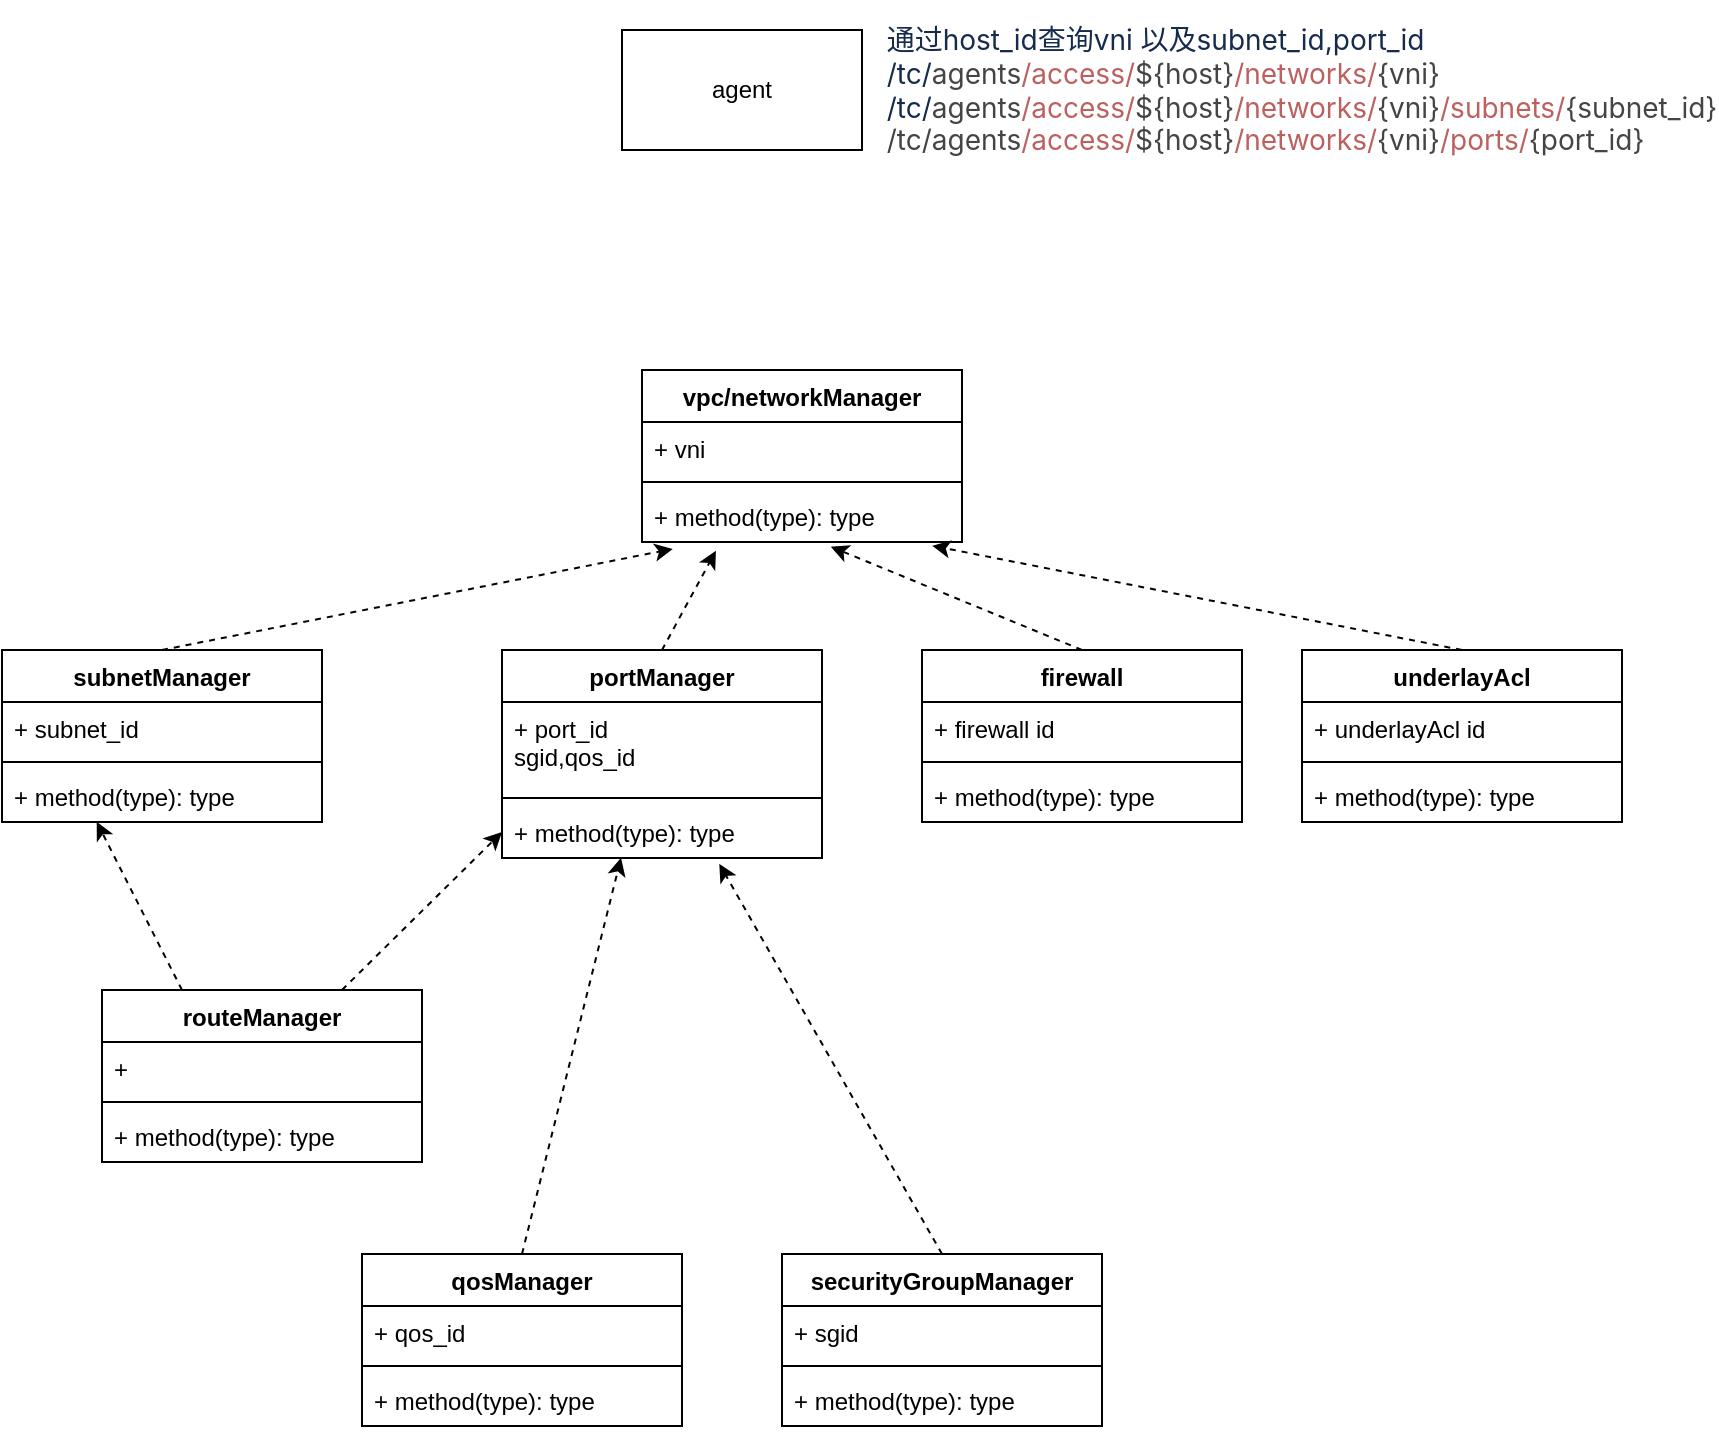 <mxfile version="22.1.15" type="github">
  <diagram name="第 1 页" id="Pc2Y3xLQnUcVP0rlBtkb">
    <mxGraphModel dx="1102" dy="653" grid="1" gridSize="10" guides="1" tooltips="1" connect="1" arrows="1" fold="1" page="1" pageScale="1" pageWidth="827" pageHeight="1169" math="0" shadow="0">
      <root>
        <mxCell id="0" />
        <mxCell id="1" parent="0" />
        <mxCell id="l93nlvmvGtReNhgtbC6s-1" value="agent" style="rounded=0;whiteSpace=wrap;html=1;" vertex="1" parent="1">
          <mxGeometry x="310" y="20" width="120" height="60" as="geometry" />
        </mxCell>
        <mxCell id="l93nlvmvGtReNhgtbC6s-2" value="&lt;p style=&quot;margin: 0px; padding: 0px; color: rgb(23, 43, 77); font-family: -apple-system, BlinkMacSystemFont, &amp;quot;Segoe UI&amp;quot;, Roboto, Oxygen, Ubuntu, &amp;quot;Fira Sans&amp;quot;, &amp;quot;Droid Sans&amp;quot;, &amp;quot;Helvetica Neue&amp;quot;, sans-serif; font-size: 14px; text-align: left; background-color: rgb(255, 255, 255);&quot;&gt;通过host_id查询vni 以及subnet_id,port_id&lt;/p&gt;&lt;p style=&quot;margin: 0px; padding: 0px; color: rgb(23, 43, 77); font-family: -apple-system, BlinkMacSystemFont, &amp;quot;Segoe UI&amp;quot;, Roboto, Oxygen, Ubuntu, &amp;quot;Fira Sans&amp;quot;, &amp;quot;Droid Sans&amp;quot;, &amp;quot;Helvetica Neue&amp;quot;, sans-serif; font-size: 14px; text-align: left; background-color: rgb(255, 255, 255);&quot;&gt;/tc/&lt;span style=&quot;color: rgb(68, 68, 68);&quot;&gt;agents&lt;/span&gt;&lt;span style=&quot;color: rgb(188, 96, 96);&quot; class=&quot;hljs-regexp&quot;&gt;/access/&lt;/span&gt;&lt;span style=&quot;color: rgb(68, 68, 68);&quot;&gt;${host}&lt;/span&gt;&lt;span style=&quot;color: rgb(188, 96, 96);&quot; class=&quot;hljs-regexp&quot;&gt;/networks/&lt;/span&gt;&lt;span style=&quot;color: rgb(68, 68, 68);&quot;&gt;{vni}&lt;/span&gt;&lt;/p&gt;&lt;p style=&quot;margin: 0px; padding: 0px; color: rgb(23, 43, 77); font-family: -apple-system, BlinkMacSystemFont, &amp;quot;Segoe UI&amp;quot;, Roboto, Oxygen, Ubuntu, &amp;quot;Fira Sans&amp;quot;, &amp;quot;Droid Sans&amp;quot;, &amp;quot;Helvetica Neue&amp;quot;, sans-serif; font-size: 14px; text-align: left; background-color: rgb(255, 255, 255);&quot;&gt;/tc/&lt;span style=&quot;border-color: var(--border-color); color: rgb(68, 68, 68);&quot;&gt;agents&lt;/span&gt;&lt;span style=&quot;border-color: var(--border-color); color: rgb(188, 96, 96);&quot; class=&quot;hljs-regexp&quot;&gt;/access/&lt;/span&gt;&lt;span style=&quot;border-color: var(--border-color); color: rgb(68, 68, 68);&quot;&gt;${host}&lt;/span&gt;&lt;span style=&quot;border-color: var(--border-color); color: rgb(188, 96, 96);&quot; class=&quot;hljs-regexp&quot;&gt;/networks/&lt;/span&gt;&lt;span style=&quot;border-color: var(--border-color); color: rgb(68, 68, 68);&quot;&gt;{vni}&lt;/span&gt;&lt;span style=&quot;border-color: var(--border-color); color: rgb(188, 96, 96);&quot; class=&quot;hljs-regexp&quot;&gt;/subnets/&lt;/span&gt;&lt;span style=&quot;border-color: var(--border-color); color: rgb(68, 68, 68);&quot;&gt;{subnet_id}&lt;/span&gt;&lt;span style=&quot;color: rgb(68, 68, 68);&quot;&gt;&lt;br&gt;&lt;/span&gt;&lt;/p&gt;&lt;p style=&quot;margin: 0px; padding: 0px; color: rgb(23, 43, 77); font-family: -apple-system, BlinkMacSystemFont, &amp;quot;Segoe UI&amp;quot;, Roboto, Oxygen, Ubuntu, &amp;quot;Fira Sans&amp;quot;, &amp;quot;Droid Sans&amp;quot;, &amp;quot;Helvetica Neue&amp;quot;, sans-serif; font-size: 14px; text-align: left; background-color: rgb(255, 255, 255);&quot;&gt;&lt;span style=&quot;border-color: var(--border-color); color: rgb(68, 68, 68);&quot;&gt;/tc/&lt;span style=&quot;border-color: var(--border-color);&quot;&gt;agents&lt;/span&gt;&lt;span style=&quot;border-color: var(--border-color); color: rgb(188, 96, 96);&quot; class=&quot;hljs-regexp&quot;&gt;/access/&lt;/span&gt;&lt;span style=&quot;border-color: var(--border-color);&quot;&gt;${host}&lt;/span&gt;&lt;span style=&quot;border-color: var(--border-color); color: rgb(188, 96, 96);&quot; class=&quot;hljs-regexp&quot;&gt;/networks/&lt;/span&gt;&lt;span style=&quot;border-color: var(--border-color);&quot;&gt;{vni}&lt;/span&gt;&lt;span style=&quot;border-color: var(--border-color); color: rgb(188, 96, 96);&quot; class=&quot;hljs-regexp&quot;&gt;/ports/&lt;/span&gt;&lt;span style=&quot;border-color: var(--border-color);&quot;&gt;{port_id}&lt;/span&gt;&lt;/span&gt;&lt;/p&gt;" style="text;html=1;strokeColor=none;fillColor=none;align=center;verticalAlign=middle;whiteSpace=wrap;rounded=0;" vertex="1" parent="1">
          <mxGeometry x="450" y="5" width="400" height="90" as="geometry" />
        </mxCell>
        <mxCell id="l93nlvmvGtReNhgtbC6s-5" value="" style="endArrow=classic;html=1;rounded=0;entryX=0.096;entryY=1.133;entryDx=0;entryDy=0;entryPerimeter=0;dashed=1;exitX=0.5;exitY=0;exitDx=0;exitDy=0;" edge="1" parent="1" source="l93nlvmvGtReNhgtbC6s-17" target="l93nlvmvGtReNhgtbC6s-16">
          <mxGeometry width="50" height="50" relative="1" as="geometry">
            <mxPoint x="60" y="330" as="sourcePoint" />
            <mxPoint x="142.68" y="270.24" as="targetPoint" />
          </mxGeometry>
        </mxCell>
        <mxCell id="l93nlvmvGtReNhgtbC6s-13" value="vpc/networkManager" style="swimlane;fontStyle=1;align=center;verticalAlign=top;childLayout=stackLayout;horizontal=1;startSize=26;horizontalStack=0;resizeParent=1;resizeParentMax=0;resizeLast=0;collapsible=1;marginBottom=0;whiteSpace=wrap;html=1;" vertex="1" parent="1">
          <mxGeometry x="320" y="190" width="160" height="86" as="geometry" />
        </mxCell>
        <mxCell id="l93nlvmvGtReNhgtbC6s-14" value="+ vni" style="text;strokeColor=none;fillColor=none;align=left;verticalAlign=top;spacingLeft=4;spacingRight=4;overflow=hidden;rotatable=0;points=[[0,0.5],[1,0.5]];portConstraint=eastwest;whiteSpace=wrap;html=1;" vertex="1" parent="l93nlvmvGtReNhgtbC6s-13">
          <mxGeometry y="26" width="160" height="26" as="geometry" />
        </mxCell>
        <mxCell id="l93nlvmvGtReNhgtbC6s-15" value="" style="line;strokeWidth=1;fillColor=none;align=left;verticalAlign=middle;spacingTop=-1;spacingLeft=3;spacingRight=3;rotatable=0;labelPosition=right;points=[];portConstraint=eastwest;strokeColor=inherit;" vertex="1" parent="l93nlvmvGtReNhgtbC6s-13">
          <mxGeometry y="52" width="160" height="8" as="geometry" />
        </mxCell>
        <mxCell id="l93nlvmvGtReNhgtbC6s-16" value="+ method(type): type" style="text;strokeColor=none;fillColor=none;align=left;verticalAlign=top;spacingLeft=4;spacingRight=4;overflow=hidden;rotatable=0;points=[[0,0.5],[1,0.5]];portConstraint=eastwest;whiteSpace=wrap;html=1;" vertex="1" parent="l93nlvmvGtReNhgtbC6s-13">
          <mxGeometry y="60" width="160" height="26" as="geometry" />
        </mxCell>
        <mxCell id="l93nlvmvGtReNhgtbC6s-17" value="subnetManager" style="swimlane;fontStyle=1;align=center;verticalAlign=top;childLayout=stackLayout;horizontal=1;startSize=26;horizontalStack=0;resizeParent=1;resizeParentMax=0;resizeLast=0;collapsible=1;marginBottom=0;whiteSpace=wrap;html=1;" vertex="1" parent="1">
          <mxGeometry y="330" width="160" height="86" as="geometry" />
        </mxCell>
        <mxCell id="l93nlvmvGtReNhgtbC6s-18" value="+ subnet_id" style="text;strokeColor=none;fillColor=none;align=left;verticalAlign=top;spacingLeft=4;spacingRight=4;overflow=hidden;rotatable=0;points=[[0,0.5],[1,0.5]];portConstraint=eastwest;whiteSpace=wrap;html=1;" vertex="1" parent="l93nlvmvGtReNhgtbC6s-17">
          <mxGeometry y="26" width="160" height="26" as="geometry" />
        </mxCell>
        <mxCell id="l93nlvmvGtReNhgtbC6s-19" value="" style="line;strokeWidth=1;fillColor=none;align=left;verticalAlign=middle;spacingTop=-1;spacingLeft=3;spacingRight=3;rotatable=0;labelPosition=right;points=[];portConstraint=eastwest;strokeColor=inherit;" vertex="1" parent="l93nlvmvGtReNhgtbC6s-17">
          <mxGeometry y="52" width="160" height="8" as="geometry" />
        </mxCell>
        <mxCell id="l93nlvmvGtReNhgtbC6s-20" value="+ method(type): type" style="text;strokeColor=none;fillColor=none;align=left;verticalAlign=top;spacingLeft=4;spacingRight=4;overflow=hidden;rotatable=0;points=[[0,0.5],[1,0.5]];portConstraint=eastwest;whiteSpace=wrap;html=1;" vertex="1" parent="l93nlvmvGtReNhgtbC6s-17">
          <mxGeometry y="60" width="160" height="26" as="geometry" />
        </mxCell>
        <mxCell id="l93nlvmvGtReNhgtbC6s-22" value="portManager" style="swimlane;fontStyle=1;align=center;verticalAlign=top;childLayout=stackLayout;horizontal=1;startSize=26;horizontalStack=0;resizeParent=1;resizeParentMax=0;resizeLast=0;collapsible=1;marginBottom=0;whiteSpace=wrap;html=1;" vertex="1" parent="1">
          <mxGeometry x="250" y="330" width="160" height="104" as="geometry" />
        </mxCell>
        <mxCell id="l93nlvmvGtReNhgtbC6s-23" value="+ port_id&lt;br&gt;sgid,qos_id" style="text;strokeColor=none;fillColor=none;align=left;verticalAlign=top;spacingLeft=4;spacingRight=4;overflow=hidden;rotatable=0;points=[[0,0.5],[1,0.5]];portConstraint=eastwest;whiteSpace=wrap;html=1;" vertex="1" parent="l93nlvmvGtReNhgtbC6s-22">
          <mxGeometry y="26" width="160" height="44" as="geometry" />
        </mxCell>
        <mxCell id="l93nlvmvGtReNhgtbC6s-24" value="" style="line;strokeWidth=1;fillColor=none;align=left;verticalAlign=middle;spacingTop=-1;spacingLeft=3;spacingRight=3;rotatable=0;labelPosition=right;points=[];portConstraint=eastwest;strokeColor=inherit;" vertex="1" parent="l93nlvmvGtReNhgtbC6s-22">
          <mxGeometry y="70" width="160" height="8" as="geometry" />
        </mxCell>
        <mxCell id="l93nlvmvGtReNhgtbC6s-25" value="+ method(type): type" style="text;strokeColor=none;fillColor=none;align=left;verticalAlign=top;spacingLeft=4;spacingRight=4;overflow=hidden;rotatable=0;points=[[0,0.5],[1,0.5]];portConstraint=eastwest;whiteSpace=wrap;html=1;" vertex="1" parent="l93nlvmvGtReNhgtbC6s-22">
          <mxGeometry y="78" width="160" height="26" as="geometry" />
        </mxCell>
        <mxCell id="l93nlvmvGtReNhgtbC6s-26" value="" style="endArrow=classic;html=1;rounded=0;entryX=0.231;entryY=1.168;entryDx=0;entryDy=0;entryPerimeter=0;dashed=1;exitX=0.5;exitY=0;exitDx=0;exitDy=0;" edge="1" parent="1" source="l93nlvmvGtReNhgtbC6s-22" target="l93nlvmvGtReNhgtbC6s-16">
          <mxGeometry width="50" height="50" relative="1" as="geometry">
            <mxPoint x="70" y="340" as="sourcePoint" />
            <mxPoint x="152.68" y="280.24" as="targetPoint" />
          </mxGeometry>
        </mxCell>
        <mxCell id="l93nlvmvGtReNhgtbC6s-27" value="qosManager" style="swimlane;fontStyle=1;align=center;verticalAlign=top;childLayout=stackLayout;horizontal=1;startSize=26;horizontalStack=0;resizeParent=1;resizeParentMax=0;resizeLast=0;collapsible=1;marginBottom=0;whiteSpace=wrap;html=1;" vertex="1" parent="1">
          <mxGeometry x="180" y="632" width="160" height="86" as="geometry" />
        </mxCell>
        <mxCell id="l93nlvmvGtReNhgtbC6s-28" value="+ qos_id" style="text;strokeColor=none;fillColor=none;align=left;verticalAlign=top;spacingLeft=4;spacingRight=4;overflow=hidden;rotatable=0;points=[[0,0.5],[1,0.5]];portConstraint=eastwest;whiteSpace=wrap;html=1;" vertex="1" parent="l93nlvmvGtReNhgtbC6s-27">
          <mxGeometry y="26" width="160" height="26" as="geometry" />
        </mxCell>
        <mxCell id="l93nlvmvGtReNhgtbC6s-29" value="" style="line;strokeWidth=1;fillColor=none;align=left;verticalAlign=middle;spacingTop=-1;spacingLeft=3;spacingRight=3;rotatable=0;labelPosition=right;points=[];portConstraint=eastwest;strokeColor=inherit;" vertex="1" parent="l93nlvmvGtReNhgtbC6s-27">
          <mxGeometry y="52" width="160" height="8" as="geometry" />
        </mxCell>
        <mxCell id="l93nlvmvGtReNhgtbC6s-30" value="+ method(type): type" style="text;strokeColor=none;fillColor=none;align=left;verticalAlign=top;spacingLeft=4;spacingRight=4;overflow=hidden;rotatable=0;points=[[0,0.5],[1,0.5]];portConstraint=eastwest;whiteSpace=wrap;html=1;" vertex="1" parent="l93nlvmvGtReNhgtbC6s-27">
          <mxGeometry y="60" width="160" height="26" as="geometry" />
        </mxCell>
        <mxCell id="l93nlvmvGtReNhgtbC6s-31" value="" style="endArrow=classic;html=1;rounded=0;dashed=1;exitX=0.5;exitY=0;exitDx=0;exitDy=0;entryX=0.372;entryY=0.996;entryDx=0;entryDy=0;entryPerimeter=0;" edge="1" parent="1" source="l93nlvmvGtReNhgtbC6s-27" target="l93nlvmvGtReNhgtbC6s-25">
          <mxGeometry width="50" height="50" relative="1" as="geometry">
            <mxPoint x="70" y="470" as="sourcePoint" />
            <mxPoint x="320" y="420" as="targetPoint" />
          </mxGeometry>
        </mxCell>
        <mxCell id="l93nlvmvGtReNhgtbC6s-32" value="securityGroupManager" style="swimlane;fontStyle=1;align=center;verticalAlign=top;childLayout=stackLayout;horizontal=1;startSize=26;horizontalStack=0;resizeParent=1;resizeParentMax=0;resizeLast=0;collapsible=1;marginBottom=0;whiteSpace=wrap;html=1;" vertex="1" parent="1">
          <mxGeometry x="390" y="632" width="160" height="86" as="geometry" />
        </mxCell>
        <mxCell id="l93nlvmvGtReNhgtbC6s-33" value="+ sgid" style="text;strokeColor=none;fillColor=none;align=left;verticalAlign=top;spacingLeft=4;spacingRight=4;overflow=hidden;rotatable=0;points=[[0,0.5],[1,0.5]];portConstraint=eastwest;whiteSpace=wrap;html=1;" vertex="1" parent="l93nlvmvGtReNhgtbC6s-32">
          <mxGeometry y="26" width="160" height="26" as="geometry" />
        </mxCell>
        <mxCell id="l93nlvmvGtReNhgtbC6s-34" value="" style="line;strokeWidth=1;fillColor=none;align=left;verticalAlign=middle;spacingTop=-1;spacingLeft=3;spacingRight=3;rotatable=0;labelPosition=right;points=[];portConstraint=eastwest;strokeColor=inherit;" vertex="1" parent="l93nlvmvGtReNhgtbC6s-32">
          <mxGeometry y="52" width="160" height="8" as="geometry" />
        </mxCell>
        <mxCell id="l93nlvmvGtReNhgtbC6s-35" value="+ method(type): type" style="text;strokeColor=none;fillColor=none;align=left;verticalAlign=top;spacingLeft=4;spacingRight=4;overflow=hidden;rotatable=0;points=[[0,0.5],[1,0.5]];portConstraint=eastwest;whiteSpace=wrap;html=1;" vertex="1" parent="l93nlvmvGtReNhgtbC6s-32">
          <mxGeometry y="60" width="160" height="26" as="geometry" />
        </mxCell>
        <mxCell id="l93nlvmvGtReNhgtbC6s-36" value="" style="endArrow=classic;html=1;rounded=0;dashed=1;exitX=0.5;exitY=0;exitDx=0;exitDy=0;entryX=0.679;entryY=1.112;entryDx=0;entryDy=0;entryPerimeter=0;" edge="1" parent="1" source="l93nlvmvGtReNhgtbC6s-32" target="l93nlvmvGtReNhgtbC6s-25">
          <mxGeometry width="50" height="50" relative="1" as="geometry">
            <mxPoint x="240" y="470" as="sourcePoint" />
            <mxPoint x="340" y="420" as="targetPoint" />
          </mxGeometry>
        </mxCell>
        <mxCell id="l93nlvmvGtReNhgtbC6s-37" value="routeManager" style="swimlane;fontStyle=1;align=center;verticalAlign=top;childLayout=stackLayout;horizontal=1;startSize=26;horizontalStack=0;resizeParent=1;resizeParentMax=0;resizeLast=0;collapsible=1;marginBottom=0;whiteSpace=wrap;html=1;" vertex="1" parent="1">
          <mxGeometry x="50" y="500" width="160" height="86" as="geometry" />
        </mxCell>
        <mxCell id="l93nlvmvGtReNhgtbC6s-38" value="+&amp;nbsp;" style="text;strokeColor=none;fillColor=none;align=left;verticalAlign=top;spacingLeft=4;spacingRight=4;overflow=hidden;rotatable=0;points=[[0,0.5],[1,0.5]];portConstraint=eastwest;whiteSpace=wrap;html=1;" vertex="1" parent="l93nlvmvGtReNhgtbC6s-37">
          <mxGeometry y="26" width="160" height="26" as="geometry" />
        </mxCell>
        <mxCell id="l93nlvmvGtReNhgtbC6s-39" value="" style="line;strokeWidth=1;fillColor=none;align=left;verticalAlign=middle;spacingTop=-1;spacingLeft=3;spacingRight=3;rotatable=0;labelPosition=right;points=[];portConstraint=eastwest;strokeColor=inherit;" vertex="1" parent="l93nlvmvGtReNhgtbC6s-37">
          <mxGeometry y="52" width="160" height="8" as="geometry" />
        </mxCell>
        <mxCell id="l93nlvmvGtReNhgtbC6s-40" value="+ method(type): type" style="text;strokeColor=none;fillColor=none;align=left;verticalAlign=top;spacingLeft=4;spacingRight=4;overflow=hidden;rotatable=0;points=[[0,0.5],[1,0.5]];portConstraint=eastwest;whiteSpace=wrap;html=1;" vertex="1" parent="l93nlvmvGtReNhgtbC6s-37">
          <mxGeometry y="60" width="160" height="26" as="geometry" />
        </mxCell>
        <mxCell id="l93nlvmvGtReNhgtbC6s-41" value="" style="endArrow=classic;html=1;rounded=0;dashed=1;exitX=0.25;exitY=0;exitDx=0;exitDy=0;entryX=0.296;entryY=0.998;entryDx=0;entryDy=0;entryPerimeter=0;" edge="1" parent="1" source="l93nlvmvGtReNhgtbC6s-37" target="l93nlvmvGtReNhgtbC6s-20">
          <mxGeometry width="50" height="50" relative="1" as="geometry">
            <mxPoint x="270" y="642" as="sourcePoint" />
            <mxPoint x="306" y="449" as="targetPoint" />
          </mxGeometry>
        </mxCell>
        <mxCell id="l93nlvmvGtReNhgtbC6s-42" value="" style="endArrow=classic;html=1;rounded=0;dashed=1;exitX=0.75;exitY=0;exitDx=0;exitDy=0;entryX=0;entryY=0.5;entryDx=0;entryDy=0;" edge="1" parent="1" source="l93nlvmvGtReNhgtbC6s-37" target="l93nlvmvGtReNhgtbC6s-25">
          <mxGeometry width="50" height="50" relative="1" as="geometry">
            <mxPoint x="100" y="510" as="sourcePoint" />
            <mxPoint x="57" y="426" as="targetPoint" />
          </mxGeometry>
        </mxCell>
        <mxCell id="l93nlvmvGtReNhgtbC6s-43" value="firewall" style="swimlane;fontStyle=1;align=center;verticalAlign=top;childLayout=stackLayout;horizontal=1;startSize=26;horizontalStack=0;resizeParent=1;resizeParentMax=0;resizeLast=0;collapsible=1;marginBottom=0;whiteSpace=wrap;html=1;" vertex="1" parent="1">
          <mxGeometry x="460" y="330" width="160" height="86" as="geometry" />
        </mxCell>
        <mxCell id="l93nlvmvGtReNhgtbC6s-44" value="+ firewall id" style="text;strokeColor=none;fillColor=none;align=left;verticalAlign=top;spacingLeft=4;spacingRight=4;overflow=hidden;rotatable=0;points=[[0,0.5],[1,0.5]];portConstraint=eastwest;whiteSpace=wrap;html=1;" vertex="1" parent="l93nlvmvGtReNhgtbC6s-43">
          <mxGeometry y="26" width="160" height="26" as="geometry" />
        </mxCell>
        <mxCell id="l93nlvmvGtReNhgtbC6s-45" value="" style="line;strokeWidth=1;fillColor=none;align=left;verticalAlign=middle;spacingTop=-1;spacingLeft=3;spacingRight=3;rotatable=0;labelPosition=right;points=[];portConstraint=eastwest;strokeColor=inherit;" vertex="1" parent="l93nlvmvGtReNhgtbC6s-43">
          <mxGeometry y="52" width="160" height="8" as="geometry" />
        </mxCell>
        <mxCell id="l93nlvmvGtReNhgtbC6s-46" value="+ method(type): type" style="text;strokeColor=none;fillColor=none;align=left;verticalAlign=top;spacingLeft=4;spacingRight=4;overflow=hidden;rotatable=0;points=[[0,0.5],[1,0.5]];portConstraint=eastwest;whiteSpace=wrap;html=1;" vertex="1" parent="l93nlvmvGtReNhgtbC6s-43">
          <mxGeometry y="60" width="160" height="26" as="geometry" />
        </mxCell>
        <mxCell id="l93nlvmvGtReNhgtbC6s-47" value="" style="endArrow=classic;html=1;rounded=0;entryX=0.59;entryY=1.09;entryDx=0;entryDy=0;dashed=1;exitX=0.5;exitY=0;exitDx=0;exitDy=0;entryPerimeter=0;" edge="1" parent="1" source="l93nlvmvGtReNhgtbC6s-43" target="l93nlvmvGtReNhgtbC6s-16">
          <mxGeometry width="50" height="50" relative="1" as="geometry">
            <mxPoint x="330" y="340" as="sourcePoint" />
            <mxPoint x="282" y="300" as="targetPoint" />
          </mxGeometry>
        </mxCell>
        <mxCell id="l93nlvmvGtReNhgtbC6s-48" value="underlayAcl&lt;br&gt;" style="swimlane;fontStyle=1;align=center;verticalAlign=top;childLayout=stackLayout;horizontal=1;startSize=26;horizontalStack=0;resizeParent=1;resizeParentMax=0;resizeLast=0;collapsible=1;marginBottom=0;whiteSpace=wrap;html=1;" vertex="1" parent="1">
          <mxGeometry x="650" y="330" width="160" height="86" as="geometry" />
        </mxCell>
        <mxCell id="l93nlvmvGtReNhgtbC6s-49" value="+ underlayAcl id" style="text;strokeColor=none;fillColor=none;align=left;verticalAlign=top;spacingLeft=4;spacingRight=4;overflow=hidden;rotatable=0;points=[[0,0.5],[1,0.5]];portConstraint=eastwest;whiteSpace=wrap;html=1;" vertex="1" parent="l93nlvmvGtReNhgtbC6s-48">
          <mxGeometry y="26" width="160" height="26" as="geometry" />
        </mxCell>
        <mxCell id="l93nlvmvGtReNhgtbC6s-50" value="" style="line;strokeWidth=1;fillColor=none;align=left;verticalAlign=middle;spacingTop=-1;spacingLeft=3;spacingRight=3;rotatable=0;labelPosition=right;points=[];portConstraint=eastwest;strokeColor=inherit;" vertex="1" parent="l93nlvmvGtReNhgtbC6s-48">
          <mxGeometry y="52" width="160" height="8" as="geometry" />
        </mxCell>
        <mxCell id="l93nlvmvGtReNhgtbC6s-51" value="+ method(type): type" style="text;strokeColor=none;fillColor=none;align=left;verticalAlign=top;spacingLeft=4;spacingRight=4;overflow=hidden;rotatable=0;points=[[0,0.5],[1,0.5]];portConstraint=eastwest;whiteSpace=wrap;html=1;" vertex="1" parent="l93nlvmvGtReNhgtbC6s-48">
          <mxGeometry y="60" width="160" height="26" as="geometry" />
        </mxCell>
        <mxCell id="l93nlvmvGtReNhgtbC6s-52" value="" style="endArrow=classic;html=1;rounded=0;entryX=0.907;entryY=1.071;entryDx=0;entryDy=0;dashed=1;exitX=0.5;exitY=0;exitDx=0;exitDy=0;entryPerimeter=0;" edge="1" parent="1" source="l93nlvmvGtReNhgtbC6s-48" target="l93nlvmvGtReNhgtbC6s-16">
          <mxGeometry width="50" height="50" relative="1" as="geometry">
            <mxPoint x="550" y="340" as="sourcePoint" />
            <mxPoint x="314" y="283" as="targetPoint" />
          </mxGeometry>
        </mxCell>
      </root>
    </mxGraphModel>
  </diagram>
</mxfile>

